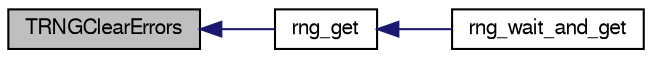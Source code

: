 digraph "TRNGClearErrors"
{
  edge [fontname="FreeSans",fontsize="10",labelfontname="FreeSans",labelfontsize="10"];
  node [fontname="FreeSans",fontsize="10",shape=record];
  rankdir="LR";
  Node1 [label="TRNGClearErrors",height=0.2,width=0.4,color="black", fillcolor="grey75", style="filled", fontcolor="black"];
  Node1 -> Node2 [dir="back",color="midnightblue",fontsize="10",style="solid",fontname="FreeSans"];
  Node2 [label="rng_get",height=0.2,width=0.4,color="black", fillcolor="white", style="filled",URL="$rng_8h.html#a44387fcb7ecd6d2f064471e3312a1c5f"];
  Node2 -> Node3 [dir="back",color="midnightblue",fontsize="10",style="solid",fontname="FreeSans"];
  Node3 [label="rng_wait_and_get",height=0.2,width=0.4,color="black", fillcolor="white", style="filled",URL="$sim_2mcu__periph_2rng__arch_8c.html#a820694eb7a21338e91e79f50a3a241ea"];
}
